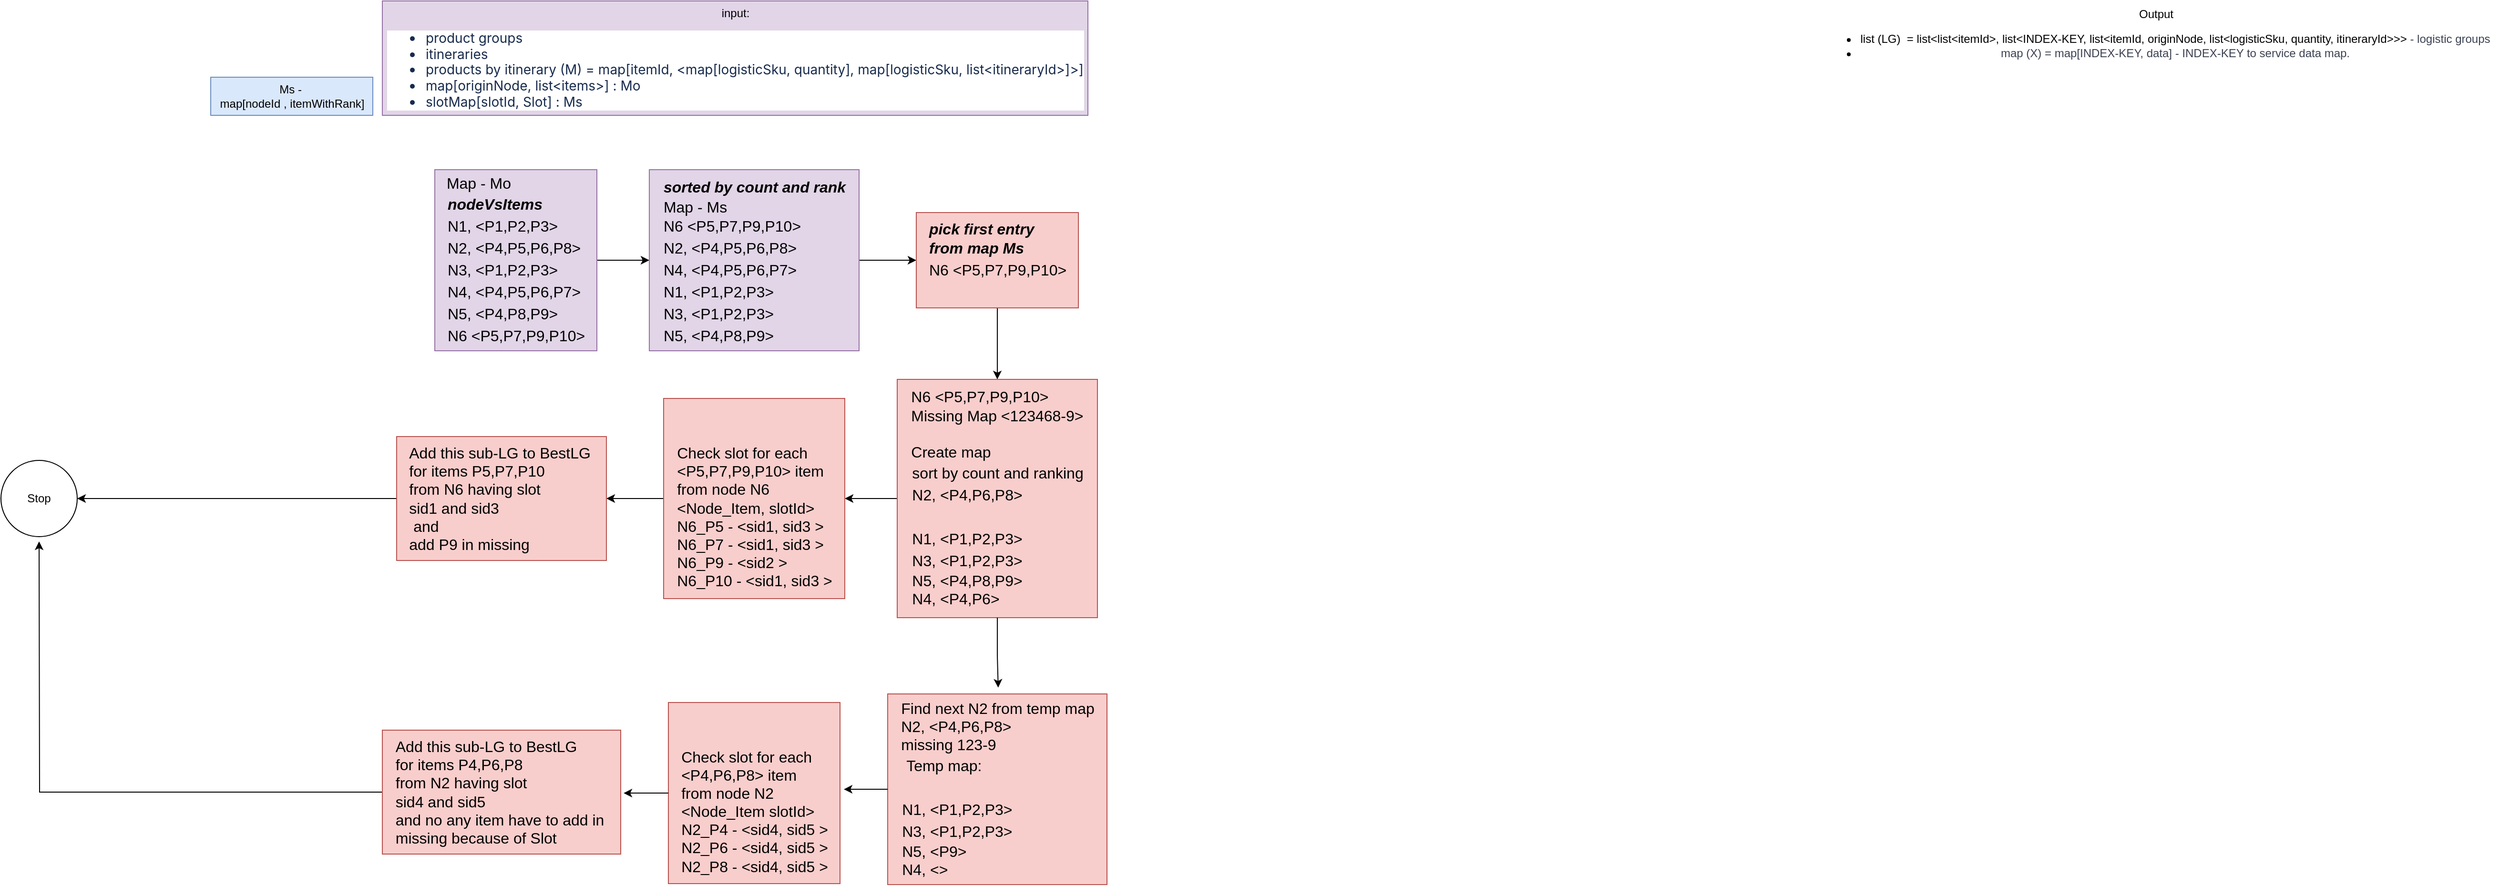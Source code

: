<mxfile version="22.0.8" type="github">
  <diagram name="Page-1" id="9EPMFbJx0SKcXHK0CWiS">
    <mxGraphModel dx="3134" dy="803" grid="1" gridSize="10" guides="1" tooltips="1" connect="1" arrows="1" fold="1" page="1" pageScale="1" pageWidth="850" pageHeight="1100" math="0" shadow="0">
      <root>
        <mxCell id="0" />
        <mxCell id="1" parent="0" />
        <mxCell id="5KIaICnGzWLjP3K4rvhd-1" value="input:&lt;br&gt;&lt;ul style=&quot;margin: 10px 0px 0px; color: rgb(23, 43, 77); font-family: -apple-system, &amp;quot;system-ui&amp;quot;, &amp;quot;Segoe UI&amp;quot;, Roboto, Oxygen, Ubuntu, &amp;quot;Fira Sans&amp;quot;, &amp;quot;Droid Sans&amp;quot;, &amp;quot;Helvetica Neue&amp;quot;, sans-serif; font-size: 14px; text-align: start; background-color: rgb(255, 255, 255);&quot;&gt;&lt;li&gt;product groups&lt;/li&gt;&lt;li&gt;itineraries&lt;/li&gt;&lt;li&gt;products by itinerary (M) =&amp;nbsp;map[itemId, &amp;lt;map[logisticSku, quantity], map[logisticSku, list&amp;lt;itineraryId&amp;gt;]&amp;gt;]&lt;/li&gt;&lt;li&gt;map[originNode, list&amp;lt;items&amp;gt;] : Mo&lt;/li&gt;&lt;li&gt;slotMap[slotId, Slot] : Ms&lt;/li&gt;&lt;/ul&gt;" style="text;html=1;align=center;verticalAlign=middle;resizable=0;points=[];autosize=1;strokeColor=#9673a6;fillColor=#e1d5e7;" vertex="1" parent="1">
          <mxGeometry x="-800" y="13" width="740" height="120" as="geometry" />
        </mxCell>
        <mxCell id="5KIaICnGzWLjP3K4rvhd-2" value="Output&lt;br&gt;&lt;ul&gt;&lt;li&gt;list (LG)&amp;nbsp;&amp;nbsp;= list&amp;lt;list&amp;lt;itemId&amp;gt;, list&amp;lt;INDEX-KEY, list&amp;lt;itemId, originNode, list&amp;lt;logisticSku, quantity, itineraryId&amp;gt;&amp;gt;&amp;gt;&amp;nbsp;&lt;span style=&quot;color: #3b4151;&quot;&gt;- logistic groups&lt;/span&gt;&lt;/li&gt;&lt;li&gt;&lt;span style=&quot;color: #3b4151;&quot;&gt;map (X) = map[INDEX-KEY, data] - INDEX-KEY to service data map.&lt;/span&gt;&lt;/li&gt;&lt;/ul&gt;" style="text;html=1;align=center;verticalAlign=middle;resizable=0;points=[];autosize=1;strokeColor=none;fillColor=none;" vertex="1" parent="1">
          <mxGeometry x="700" y="13" width="720" height="80" as="geometry" />
        </mxCell>
        <mxCell id="5KIaICnGzWLjP3K4rvhd-22" value="" style="edgeStyle=orthogonalEdgeStyle;rounded=0;orthogonalLoop=1;jettySize=auto;html=1;" edge="1" parent="1" source="5KIaICnGzWLjP3K4rvhd-13" target="5KIaICnGzWLjP3K4rvhd-21">
          <mxGeometry relative="1" as="geometry" />
        </mxCell>
        <mxCell id="5KIaICnGzWLjP3K4rvhd-13" value="&lt;div style=&quot;font-size: medium; text-align: start;&quot; data-ccp-timestamp=&quot;1698992477842&quot;&gt;Map - Mo&lt;br&gt;&lt;table style=&quot;border-collapse: collapse; width: 100pt;&quot; width=&quot;133&quot;&gt;&lt;colgroup&gt;&lt;col style=&quot;width: 100pt;&quot; width=&quot;133&quot;&gt;&lt;/colgroup&gt;&lt;tbody&gt;&lt;tr style=&quot;height: 15.75pt;&quot; height=&quot;21&quot;&gt;&lt;td style=&quot;padding-top: 1px; padding-right: 1px; padding-left: 1px; font-size: 12pt; font-weight: 700; font-style: italic; font-family: Calibri, sans-serif; vertical-align: bottom; border: none; width: 100pt; height: 15.75pt;&quot; class=&quot;xl60&quot; height=&quot;21&quot; width=&quot;133&quot;&gt;nodeVsItems&lt;/td&gt;&lt;/tr&gt;&lt;tr style=&quot;height: 15.75pt;&quot; height=&quot;21&quot;&gt;&lt;td style=&quot;padding-top: 1px; padding-right: 1px; padding-left: 1px; font-size: 12pt; font-family: Calibri, sans-serif; vertical-align: bottom; border: none; height: 15.75pt;&quot; height=&quot;21&quot;&gt;N1, &amp;lt;P1,P2,P3&amp;gt;&lt;/td&gt;&lt;/tr&gt;&lt;tr style=&quot;height: 15.75pt;&quot; height=&quot;21&quot;&gt;&lt;td style=&quot;padding-top: 1px; padding-right: 1px; padding-left: 1px; font-size: 12pt; font-family: Calibri, sans-serif; vertical-align: bottom; border: none; height: 15.75pt;&quot; height=&quot;21&quot;&gt;N2, &amp;lt;P4,P5,P6,P8&amp;gt;&lt;/td&gt;&lt;/tr&gt;&lt;tr style=&quot;height: 15.75pt;&quot; height=&quot;21&quot;&gt;&lt;td style=&quot;padding-top: 1px; padding-right: 1px; padding-left: 1px; font-size: 12pt; font-family: Calibri, sans-serif; vertical-align: bottom; border: none; height: 15.75pt;&quot; height=&quot;21&quot;&gt;N3, &amp;lt;P1,P2,P3&amp;gt;&lt;/td&gt;&lt;/tr&gt;&lt;tr style=&quot;height: 15.75pt;&quot; height=&quot;21&quot;&gt;&lt;td style=&quot;padding-top: 1px; padding-right: 1px; padding-left: 1px; font-size: 12pt; font-family: Calibri, sans-serif; vertical-align: bottom; border: none; height: 15.75pt;&quot; height=&quot;21&quot;&gt;N4, &amp;lt;P4,P5,P6,P7&amp;gt;&lt;/td&gt;&lt;/tr&gt;&lt;tr style=&quot;height: 15.75pt;&quot; height=&quot;21&quot;&gt;&lt;td style=&quot;padding-top: 1px; padding-right: 1px; padding-left: 1px; font-size: 12pt; font-family: Calibri, sans-serif; vertical-align: bottom; border: none; height: 15.75pt;&quot; height=&quot;21&quot;&gt;N5, &amp;lt;P4,P8,P9&amp;gt;&lt;/td&gt;&lt;/tr&gt;&lt;tr style=&quot;height: 15.75pt;&quot; height=&quot;21&quot;&gt;&lt;td style=&quot;padding-top: 1px; padding-right: 1px; padding-left: 1px; font-size: 12pt; font-family: Calibri, sans-serif; vertical-align: bottom; border: none; height: 15.75pt;&quot; height=&quot;21&quot;&gt;N6 &amp;lt;P5,P7,P9,P10&amp;gt;&lt;/td&gt;&lt;/tr&gt;&lt;/tbody&gt;&lt;/table&gt;&lt;/div&gt;" style="text;html=1;align=center;verticalAlign=middle;resizable=0;points=[];autosize=1;strokeColor=#9673a6;fillColor=#e1d5e7;" vertex="1" parent="1">
          <mxGeometry x="-745" y="190" width="170" height="190" as="geometry" />
        </mxCell>
        <mxCell id="5KIaICnGzWLjP3K4rvhd-16" value="&lt;div style=&quot;font-size: medium; text-align: start;&quot; data-ccp-timestamp=&quot;1698992477842&quot;&gt;&lt;br&gt;&lt;/div&gt;" style="text;html=1;align=center;verticalAlign=middle;resizable=0;points=[];autosize=1;strokeColor=none;fillColor=none;" vertex="1" parent="1">
          <mxGeometry x="-420" y="168" width="20" height="30" as="geometry" />
        </mxCell>
        <mxCell id="5KIaICnGzWLjP3K4rvhd-29" value="" style="edgeStyle=orthogonalEdgeStyle;rounded=0;orthogonalLoop=1;jettySize=auto;html=1;" edge="1" parent="1" source="5KIaICnGzWLjP3K4rvhd-21" target="5KIaICnGzWLjP3K4rvhd-28">
          <mxGeometry relative="1" as="geometry" />
        </mxCell>
        <mxCell id="5KIaICnGzWLjP3K4rvhd-21" value="&lt;div style=&quot;font-size: medium; text-align: start;&quot; data-ccp-timestamp=&quot;1698992477842&quot;&gt;&lt;div style=&quot;&quot; data-ccp-timestamp=&quot;1698992558448&quot;&gt;&lt;table style=&quot;border-collapse: collapse; width: 100pt;&quot; width=&quot;133&quot;&gt;&lt;colgroup&gt;&lt;col style=&quot;width: 100pt;&quot; width=&quot;133&quot;&gt;&lt;/colgroup&gt;&lt;tbody&gt;&lt;tr style=&quot;height: 15.75pt;&quot; height=&quot;21&quot;&gt;&lt;td style=&quot;padding-top: 1px; padding-right: 1px; padding-left: 1px; font-size: 12pt; font-weight: 700; font-style: italic; font-family: Calibri, sans-serif; vertical-align: bottom; border: none; width: 100pt; height: 15.75pt;&quot; class=&quot;xl60&quot; height=&quot;21&quot; width=&quot;133&quot;&gt;sorted by count and rank&lt;/td&gt;&lt;/tr&gt;&lt;tr style=&quot;height: 15.75pt;&quot; height=&quot;21&quot;&gt;&lt;td style=&quot;padding-top: 1px; padding-right: 1px; padding-left: 1px; font-size: 12pt; font-family: Calibri, sans-serif; vertical-align: bottom; border: none; height: 15.75pt;&quot; height=&quot;21&quot;&gt;Map - Ms&lt;br&gt;N6 &amp;lt;P5,P7,P9,P10&amp;gt;&lt;/td&gt;&lt;/tr&gt;&lt;tr style=&quot;height: 15.75pt;&quot; height=&quot;21&quot;&gt;&lt;td style=&quot;padding-top: 1px; padding-right: 1px; padding-left: 1px; font-size: 12pt; font-family: Calibri, sans-serif; vertical-align: bottom; border: none; height: 15.75pt;&quot; height=&quot;21&quot;&gt;N2, &amp;lt;P4,P5,P6,P8&amp;gt;&lt;/td&gt;&lt;/tr&gt;&lt;tr style=&quot;height: 15.75pt;&quot; height=&quot;21&quot;&gt;&lt;td style=&quot;padding-top: 1px; padding-right: 1px; padding-left: 1px; font-size: 12pt; font-family: Calibri, sans-serif; vertical-align: bottom; border: none; height: 15.75pt;&quot; height=&quot;21&quot;&gt;N4, &amp;lt;P4,P5,P6,P7&amp;gt;&lt;/td&gt;&lt;/tr&gt;&lt;tr style=&quot;height: 15.75pt;&quot; height=&quot;21&quot;&gt;&lt;td style=&quot;padding-top: 1px; padding-right: 1px; padding-left: 1px; font-size: 12pt; font-family: Calibri, sans-serif; vertical-align: bottom; border: none; height: 15.75pt;&quot; height=&quot;21&quot;&gt;N1, &amp;lt;P1,P2,P3&amp;gt;&lt;/td&gt;&lt;/tr&gt;&lt;tr style=&quot;height: 15.75pt;&quot; height=&quot;21&quot;&gt;&lt;td style=&quot;padding-top: 1px; padding-right: 1px; padding-left: 1px; font-size: 12pt; font-family: Calibri, sans-serif; vertical-align: bottom; border: none; height: 15.75pt;&quot; height=&quot;21&quot;&gt;N3, &amp;lt;P1,P2,P3&amp;gt;&lt;/td&gt;&lt;/tr&gt;&lt;tr style=&quot;height: 15.75pt;&quot; height=&quot;21&quot;&gt;&lt;td style=&quot;padding-top: 1px; padding-right: 1px; padding-left: 1px; font-size: 12pt; font-family: Calibri, sans-serif; vertical-align: bottom; border: none; height: 15.75pt;&quot; height=&quot;21&quot;&gt;N5, &amp;lt;P4,P8,P9&amp;gt;&lt;/td&gt;&lt;/tr&gt;&lt;/tbody&gt;&lt;/table&gt;&lt;/div&gt;&lt;/div&gt;" style="text;html=1;align=center;verticalAlign=middle;resizable=0;points=[];autosize=1;strokeColor=#9673a6;fillColor=#e1d5e7;" vertex="1" parent="1">
          <mxGeometry x="-520" y="190" width="220" height="190" as="geometry" />
        </mxCell>
        <mxCell id="5KIaICnGzWLjP3K4rvhd-23" value="&lt;div style=&quot;font-size: medium; text-align: start;&quot; data-ccp-timestamp=&quot;1698992477842&quot;&gt;&lt;div style=&quot;&quot; data-ccp-timestamp=&quot;1698992632700&quot;&gt;&lt;br&gt;&lt;/div&gt;&lt;/div&gt;" style="text;html=1;align=center;verticalAlign=middle;resizable=0;points=[];autosize=1;strokeColor=none;fillColor=none;" vertex="1" parent="1">
          <mxGeometry x="-165" y="350" width="20" height="30" as="geometry" />
        </mxCell>
        <mxCell id="5KIaICnGzWLjP3K4rvhd-25" value="&lt;div style=&quot;font-size: medium; text-align: start;&quot; data-ccp-timestamp=&quot;1698992477842&quot;&gt;&lt;div style=&quot;&quot; data-ccp-timestamp=&quot;1698992558448&quot;&gt;&lt;div style=&quot;&quot; data-ccp-timestamp=&quot;1698992659482&quot;&gt;&lt;br&gt;&lt;/div&gt;&lt;/div&gt;&lt;/div&gt;" style="text;html=1;align=center;verticalAlign=middle;resizable=0;points=[];autosize=1;strokeColor=none;fillColor=none;" vertex="1" parent="1">
          <mxGeometry x="-85" y="350" width="20" height="30" as="geometry" />
        </mxCell>
        <mxCell id="5KIaICnGzWLjP3K4rvhd-33" value="" style="edgeStyle=orthogonalEdgeStyle;rounded=0;orthogonalLoop=1;jettySize=auto;html=1;" edge="1" parent="1" source="5KIaICnGzWLjP3K4rvhd-28" target="5KIaICnGzWLjP3K4rvhd-30">
          <mxGeometry relative="1" as="geometry" />
        </mxCell>
        <mxCell id="5KIaICnGzWLjP3K4rvhd-28" value="&lt;div style=&quot;font-size: medium; text-align: start;&quot; data-ccp-timestamp=&quot;1698992477842&quot;&gt;&lt;div style=&quot;&quot; data-ccp-timestamp=&quot;1698992558448&quot;&gt;&lt;table style=&quot;border-collapse: collapse; width: 100pt;&quot; width=&quot;133&quot;&gt;&lt;colgroup&gt;&lt;col style=&quot;width: 100pt;&quot; width=&quot;133&quot;&gt;&lt;/colgroup&gt;&lt;tbody&gt;&lt;tr style=&quot;height: 15.75pt;&quot; height=&quot;21&quot;&gt;&lt;td style=&quot;padding-top: 1px; padding-right: 1px; padding-left: 1px; font-size: 12pt; font-weight: 700; font-style: italic; font-family: Calibri, sans-serif; vertical-align: bottom; border: none; width: 100pt; height: 15.75pt;&quot; class=&quot;xl60&quot; height=&quot;21&quot; width=&quot;133&quot;&gt;pick first entry &lt;br&gt;from map Ms&lt;/td&gt;&lt;/tr&gt;&lt;tr style=&quot;height: 15.75pt;&quot; height=&quot;21&quot;&gt;&lt;td style=&quot;padding-top: 1px; padding-right: 1px; padding-left: 1px; font-size: 12pt; font-family: Calibri, sans-serif; vertical-align: bottom; border: none; height: 15.75pt;&quot; height=&quot;21&quot;&gt;N6 &amp;lt;P5,P7,P9,P10&amp;gt;&lt;br&gt;&lt;/td&gt;&lt;/tr&gt;&lt;tr style=&quot;height: 15.75pt;&quot; height=&quot;21&quot;&gt;&lt;td style=&quot;padding-top: 1px; padding-right: 1px; padding-left: 1px; font-size: 12pt; font-family: Calibri, sans-serif; vertical-align: bottom; border: none; height: 15.75pt;&quot; height=&quot;21&quot;&gt;&lt;br&gt;&lt;/td&gt;&lt;/tr&gt;&lt;/tbody&gt;&lt;/table&gt;&lt;/div&gt;&lt;/div&gt;" style="text;html=1;align=center;verticalAlign=middle;resizable=0;points=[];autosize=1;strokeColor=#b85450;fillColor=#f8cecc;" vertex="1" parent="1">
          <mxGeometry x="-240" y="235" width="170" height="100" as="geometry" />
        </mxCell>
        <mxCell id="5KIaICnGzWLjP3K4rvhd-45" value="" style="edgeStyle=orthogonalEdgeStyle;rounded=0;orthogonalLoop=1;jettySize=auto;html=1;" edge="1" parent="1" source="5KIaICnGzWLjP3K4rvhd-30" target="5KIaICnGzWLjP3K4rvhd-44">
          <mxGeometry relative="1" as="geometry" />
        </mxCell>
        <mxCell id="5KIaICnGzWLjP3K4rvhd-30" value="&lt;div style=&quot;font-size: medium; text-align: start;&quot; data-ccp-timestamp=&quot;1698992477842&quot;&gt;&lt;div style=&quot;&quot; data-ccp-timestamp=&quot;1698992558448&quot;&gt;N6 &amp;lt;P5,P7,P9,P10&amp;gt;&lt;br&gt;Missing Map &amp;lt;123468-9&amp;gt;&lt;br&gt;&lt;br&gt;&lt;/div&gt;&lt;div style=&quot;&quot; data-ccp-timestamp=&quot;1698992558448&quot;&gt;Create map&lt;br&gt;&lt;table style=&quot;border-color: var(--border-color); border-collapse: collapse; width: 100pt;&quot; width=&quot;133&quot;&gt;&lt;tbody style=&quot;border-color: var(--border-color);&quot;&gt;&lt;tr style=&quot;border-color: var(--border-color); height: 15.75pt;&quot; height=&quot;21&quot;&gt;&lt;td style=&quot;border: none; padding-top: 1px; padding-right: 1px; padding-left: 1px; font-size: 12pt; font-family: Calibri, sans-serif; vertical-align: bottom; height: 15.75pt;&quot; height=&quot;21&quot;&gt;sort by count and ranking&lt;/td&gt;&lt;/tr&gt;&lt;tr style=&quot;border-color: var(--border-color); height: 15.75pt;&quot; height=&quot;21&quot;&gt;&lt;td style=&quot;border: none; padding-top: 1px; padding-right: 1px; padding-left: 1px; font-size: 12pt; font-family: Calibri, sans-serif; vertical-align: bottom; height: 15.75pt;&quot; height=&quot;21&quot;&gt;N2, &amp;lt;P4,P6,P8&amp;gt;&lt;/td&gt;&lt;/tr&gt;&lt;tr style=&quot;border-color: var(--border-color); height: 15.75pt;&quot; height=&quot;21&quot;&gt;&lt;td style=&quot;border: none; padding-top: 1px; padding-right: 1px; padding-left: 1px; font-size: 12pt; font-family: Calibri, sans-serif; vertical-align: bottom; height: 15.75pt;&quot; height=&quot;21&quot;&gt;&lt;br&gt;&lt;/td&gt;&lt;/tr&gt;&lt;tr style=&quot;border-color: var(--border-color); height: 15.75pt;&quot; height=&quot;21&quot;&gt;&lt;td style=&quot;border: none; padding-top: 1px; padding-right: 1px; padding-left: 1px; font-size: 12pt; font-family: Calibri, sans-serif; vertical-align: bottom; height: 15.75pt;&quot; height=&quot;21&quot;&gt;N1, &amp;lt;P1,P2,P3&amp;gt;&lt;/td&gt;&lt;/tr&gt;&lt;tr style=&quot;border-color: var(--border-color); height: 15.75pt;&quot; height=&quot;21&quot;&gt;&lt;td style=&quot;border: none; padding-top: 1px; padding-right: 1px; padding-left: 1px; font-size: 12pt; font-family: Calibri, sans-serif; vertical-align: bottom; height: 15.75pt;&quot; height=&quot;21&quot;&gt;N3, &amp;lt;P1,P2,P3&amp;gt;&lt;/td&gt;&lt;/tr&gt;&lt;tr style=&quot;border-color: var(--border-color); height: 15.75pt;&quot; height=&quot;21&quot;&gt;&lt;td style=&quot;border: none; padding-top: 1px; padding-right: 1px; padding-left: 1px; font-size: 12pt; font-family: Calibri, sans-serif; vertical-align: bottom; height: 15.75pt;&quot; height=&quot;21&quot;&gt;N5, &amp;lt;P4,P8,P9&amp;gt;&lt;br&gt;N4, &amp;lt;P4,P6&amp;gt;&lt;br&gt;&lt;/td&gt;&lt;/tr&gt;&lt;/tbody&gt;&lt;/table&gt;&lt;/div&gt;&lt;/div&gt;" style="text;html=1;align=center;verticalAlign=middle;resizable=0;points=[];autosize=1;fillColor=#f8cecc;strokeColor=#b85450;" vertex="1" parent="1">
          <mxGeometry x="-260" y="410" width="210" height="250" as="geometry" />
        </mxCell>
        <mxCell id="5KIaICnGzWLjP3K4rvhd-34" value="&lt;div style=&quot;font-size: medium; text-align: start;&quot; data-ccp-timestamp=&quot;1698992477842&quot;&gt;&lt;div style=&quot;&quot; data-ccp-timestamp=&quot;1698992558448&quot;&gt;Find next N2 from temp map&lt;br&gt;N2, &amp;lt;P4,P6,P8&amp;gt;&lt;br style=&quot;border-color: var(--border-color);&quot;&gt;missing 123-9&lt;br&gt;&lt;table style=&quot;border-color: var(--border-color); border-collapse: collapse; width: 100pt;&quot; width=&quot;133&quot;&gt;&lt;tbody style=&quot;border-color: var(--border-color);&quot;&gt;&lt;tr style=&quot;border-color: var(--border-color); height: 15.75pt;&quot; height=&quot;21&quot;&gt;&lt;td style=&quot;border: none; padding-top: 1px; padding-right: 1px; padding-left: 1px; font-size: 12pt; font-family: Calibri, sans-serif; vertical-align: bottom; height: 15.75pt;&quot; height=&quot;21&quot;&gt;&amp;nbsp;Temp map:&lt;/td&gt;&lt;/tr&gt;&lt;tr style=&quot;border-color: var(--border-color); height: 15.75pt;&quot; height=&quot;21&quot;&gt;&lt;td style=&quot;border: none; padding-top: 1px; padding-right: 1px; padding-left: 1px; font-size: 12pt; font-family: Calibri, sans-serif; vertical-align: bottom; height: 15.75pt;&quot; height=&quot;21&quot;&gt;&lt;br style=&quot;border-color: var(--border-color);&quot;&gt;&lt;/td&gt;&lt;/tr&gt;&lt;tr style=&quot;border-color: var(--border-color); height: 15.75pt;&quot; height=&quot;21&quot;&gt;&lt;td style=&quot;border: none; padding-top: 1px; padding-right: 1px; padding-left: 1px; font-size: 12pt; font-family: Calibri, sans-serif; vertical-align: bottom; height: 15.75pt;&quot; height=&quot;21&quot;&gt;N1, &amp;lt;P1,P2,P3&amp;gt;&lt;/td&gt;&lt;/tr&gt;&lt;tr style=&quot;border-color: var(--border-color); height: 15.75pt;&quot; height=&quot;21&quot;&gt;&lt;td style=&quot;border: none; padding-top: 1px; padding-right: 1px; padding-left: 1px; font-size: 12pt; font-family: Calibri, sans-serif; vertical-align: bottom; height: 15.75pt;&quot; height=&quot;21&quot;&gt;N3, &amp;lt;P1,P2,P3&amp;gt;&lt;/td&gt;&lt;/tr&gt;&lt;tr style=&quot;border-color: var(--border-color); height: 15.75pt;&quot; height=&quot;21&quot;&gt;&lt;td style=&quot;border: none; padding-top: 1px; padding-right: 1px; padding-left: 1px; font-size: 12pt; font-family: Calibri, sans-serif; vertical-align: bottom; height: 15.75pt;&quot; height=&quot;21&quot;&gt;N5, &amp;lt;P9&amp;gt;&lt;br style=&quot;border-color: var(--border-color);&quot;&gt;N4, &amp;lt;&amp;gt;&lt;/td&gt;&lt;/tr&gt;&lt;/tbody&gt;&lt;/table&gt;&lt;/div&gt;&lt;/div&gt;" style="text;html=1;align=center;verticalAlign=middle;resizable=0;points=[];autosize=1;strokeColor=#b85450;fillColor=#f8cecc;" vertex="1" parent="1">
          <mxGeometry x="-270" y="740" width="230" height="200" as="geometry" />
        </mxCell>
        <mxCell id="5KIaICnGzWLjP3K4rvhd-47" value="" style="edgeStyle=orthogonalEdgeStyle;rounded=0;orthogonalLoop=1;jettySize=auto;html=1;" edge="1" parent="1" source="5KIaICnGzWLjP3K4rvhd-44" target="5KIaICnGzWLjP3K4rvhd-46">
          <mxGeometry relative="1" as="geometry" />
        </mxCell>
        <mxCell id="5KIaICnGzWLjP3K4rvhd-44" value="&lt;div style=&quot;font-size: medium; text-align: start;&quot; data-ccp-timestamp=&quot;1698992477842&quot;&gt;&lt;div style=&quot;&quot; data-ccp-timestamp=&quot;1698992558448&quot;&gt;&lt;br&gt;&lt;/div&gt;&lt;div style=&quot;&quot; data-ccp-timestamp=&quot;1698992558448&quot;&gt;&lt;br&gt;Check slot for each&amp;nbsp;&lt;br&gt;&amp;lt;P5,P7,P9,P10&amp;gt;&lt;span style=&quot;background-color: initial;&quot;&gt;&amp;nbsp;item &lt;br&gt;from node&amp;nbsp;&lt;/span&gt;N6&lt;br&gt;&amp;lt;Node_Item, slotId&amp;gt;&lt;br&gt;N6_P5 - &amp;lt;sid1,&amp;nbsp;sid3&lt;span style=&quot;background-color: initial; border-color: var(--border-color);&quot;&gt;&amp;nbsp;&lt;/span&gt;&lt;span style=&quot;background-color: initial;&quot;&gt;&amp;gt;&lt;/span&gt;&lt;/div&gt;&lt;div style=&quot;&quot; data-ccp-timestamp=&quot;1698992558448&quot;&gt;N6_P7 - &amp;lt;sid1,&amp;nbsp;sid3&lt;span style=&quot;background-color: initial; border-color: var(--border-color);&quot;&gt;&amp;nbsp;&lt;/span&gt;&lt;span style=&quot;background-color: initial;&quot;&gt;&amp;gt;&lt;/span&gt;&lt;/div&gt;&lt;div style=&quot;&quot; data-ccp-timestamp=&quot;1698992558448&quot;&gt;N6_P9 - &amp;lt;sid2&lt;span style=&quot;background-color: initial; border-color: var(--border-color);&quot;&gt;&amp;nbsp;&lt;/span&gt;&lt;span style=&quot;background-color: initial;&quot;&gt;&amp;gt;&lt;/span&gt;&lt;/div&gt;&lt;div style=&quot;&quot; data-ccp-timestamp=&quot;1698992558448&quot;&gt;N6_P10 - &amp;lt;sid1,&amp;nbsp;&lt;span style=&quot;background-color: initial;&quot;&gt;sid3&lt;/span&gt;&lt;span style=&quot;background-color: initial; border-color: var(--border-color);&quot;&gt;&amp;nbsp;&lt;/span&gt;&lt;span style=&quot;background-color: initial;&quot;&gt;&amp;gt;&lt;/span&gt;&lt;/div&gt;&lt;/div&gt;" style="text;html=1;align=center;verticalAlign=middle;resizable=0;points=[];autosize=1;strokeColor=#b85450;fillColor=#f8cecc;" vertex="1" parent="1">
          <mxGeometry x="-505" y="430" width="190" height="210" as="geometry" />
        </mxCell>
        <mxCell id="5KIaICnGzWLjP3K4rvhd-51" style="edgeStyle=orthogonalEdgeStyle;rounded=0;orthogonalLoop=1;jettySize=auto;html=1;entryX=1;entryY=0.5;entryDx=0;entryDy=0;" edge="1" parent="1" source="5KIaICnGzWLjP3K4rvhd-46" target="5KIaICnGzWLjP3K4rvhd-50">
          <mxGeometry relative="1" as="geometry" />
        </mxCell>
        <mxCell id="5KIaICnGzWLjP3K4rvhd-46" value="&lt;div style=&quot;font-size: medium; text-align: start;&quot; data-ccp-timestamp=&quot;1698992477842&quot;&gt;&lt;div style=&quot;&quot; data-ccp-timestamp=&quot;1698992558448&quot;&gt;Add this sub-LG to BestLG&amp;nbsp;&lt;br&gt;for items P5,P7,P10&amp;nbsp;&lt;br&gt;&lt;/div&gt;&lt;div style=&quot;&quot; data-ccp-timestamp=&quot;1698992558448&quot;&gt;from N6 having slot&amp;nbsp;&lt;br&gt;sid1 and sid3&lt;br&gt;&amp;nbsp;and&lt;br&gt;add P9 in missing&amp;nbsp;&lt;/div&gt;&lt;/div&gt;" style="text;html=1;align=center;verticalAlign=middle;resizable=0;points=[];autosize=1;strokeColor=#b85450;fillColor=#f8cecc;" vertex="1" parent="1">
          <mxGeometry x="-785" y="470" width="220" height="130" as="geometry" />
        </mxCell>
        <mxCell id="5KIaICnGzWLjP3K4rvhd-48" value="&lt;div style=&quot;font-size: medium; text-align: start;&quot; data-ccp-timestamp=&quot;1698992477842&quot;&gt;&lt;div style=&quot;&quot; data-ccp-timestamp=&quot;1698992558448&quot;&gt;&lt;br&gt;&lt;/div&gt;&lt;/div&gt;" style="text;html=1;align=center;verticalAlign=middle;resizable=0;points=[];autosize=1;strokeColor=none;fillColor=none;" vertex="1" parent="1">
          <mxGeometry x="-945" y="460" width="20" height="30" as="geometry" />
        </mxCell>
        <mxCell id="5KIaICnGzWLjP3K4rvhd-50" value="Stop" style="ellipse;whiteSpace=wrap;html=1;aspect=fixed;" vertex="1" parent="1">
          <mxGeometry x="-1200" y="495" width="80" height="80" as="geometry" />
        </mxCell>
        <mxCell id="5KIaICnGzWLjP3K4rvhd-52" style="edgeStyle=orthogonalEdgeStyle;rounded=0;orthogonalLoop=1;jettySize=auto;html=1;entryX=0.504;entryY=-0.033;entryDx=0;entryDy=0;entryPerimeter=0;" edge="1" parent="1" source="5KIaICnGzWLjP3K4rvhd-30" target="5KIaICnGzWLjP3K4rvhd-34">
          <mxGeometry relative="1" as="geometry" />
        </mxCell>
        <mxCell id="5KIaICnGzWLjP3K4rvhd-53" value="&lt;div style=&quot;font-size: medium; text-align: start;&quot; data-ccp-timestamp=&quot;1698992477842&quot;&gt;&lt;div style=&quot;&quot; data-ccp-timestamp=&quot;1698992558448&quot;&gt;&lt;br&gt;&lt;/div&gt;&lt;div style=&quot;&quot; data-ccp-timestamp=&quot;1698992558448&quot;&gt;&lt;br&gt;Check slot for each&amp;nbsp;&lt;br&gt;&amp;lt;P4,P6,P8&amp;gt;&lt;span style=&quot;background-color: initial;&quot;&gt;&amp;nbsp;item &lt;br&gt;from node&amp;nbsp;&lt;/span&gt;N2&lt;br&gt;&amp;lt;Node_Item slotId&amp;gt;&lt;br&gt;N2_P4 - &amp;lt;sid4,&amp;nbsp;sid5&amp;nbsp;&lt;span style=&quot;background-color: initial;&quot;&gt;&amp;gt;&lt;/span&gt;&lt;/div&gt;&lt;div style=&quot;&quot; data-ccp-timestamp=&quot;1698992558448&quot;&gt;N2_P6 - &amp;lt;sid4,&amp;nbsp;sid5&amp;nbsp;&lt;span style=&quot;background-color: initial;&quot;&gt;&amp;gt;&lt;/span&gt;&lt;/div&gt;&lt;div style=&quot;&quot; data-ccp-timestamp=&quot;1698992558448&quot;&gt;N2_P8 - &amp;lt;sid4,&amp;nbsp;sid5&amp;nbsp;&lt;span style=&quot;background-color: initial;&quot;&gt;&amp;gt;&lt;/span&gt;&lt;/div&gt;&lt;/div&gt;" style="text;html=1;align=center;verticalAlign=middle;resizable=0;points=[];autosize=1;strokeColor=#b85450;fillColor=#f8cecc;" vertex="1" parent="1">
          <mxGeometry x="-500" y="749" width="180" height="190" as="geometry" />
        </mxCell>
        <mxCell id="5KIaICnGzWLjP3K4rvhd-54" style="edgeStyle=orthogonalEdgeStyle;rounded=0;orthogonalLoop=1;jettySize=auto;html=1;entryX=1.022;entryY=0.479;entryDx=0;entryDy=0;entryPerimeter=0;" edge="1" parent="1" source="5KIaICnGzWLjP3K4rvhd-34" target="5KIaICnGzWLjP3K4rvhd-53">
          <mxGeometry relative="1" as="geometry" />
        </mxCell>
        <mxCell id="5KIaICnGzWLjP3K4rvhd-55" value="Ms -&amp;nbsp;&lt;br&gt;map[nodeId , itemWithRank]" style="text;html=1;align=center;verticalAlign=middle;resizable=0;points=[];autosize=1;strokeColor=#6c8ebf;fillColor=#dae8fc;" vertex="1" parent="1">
          <mxGeometry x="-980" y="93" width="170" height="40" as="geometry" />
        </mxCell>
        <mxCell id="5KIaICnGzWLjP3K4rvhd-58" style="edgeStyle=orthogonalEdgeStyle;rounded=0;orthogonalLoop=1;jettySize=auto;html=1;" edge="1" parent="1" source="5KIaICnGzWLjP3K4rvhd-56">
          <mxGeometry relative="1" as="geometry">
            <mxPoint x="-1160" y="580" as="targetPoint" />
          </mxGeometry>
        </mxCell>
        <mxCell id="5KIaICnGzWLjP3K4rvhd-56" value="&lt;div style=&quot;font-size: medium; text-align: start;&quot; data-ccp-timestamp=&quot;1698992477842&quot;&gt;&lt;div style=&quot;&quot; data-ccp-timestamp=&quot;1698992558448&quot;&gt;Add this sub-LG to BestLG&amp;nbsp;&lt;br&gt;for items P4,P6,P8&amp;nbsp;&lt;br&gt;&lt;/div&gt;&lt;div style=&quot;&quot; data-ccp-timestamp=&quot;1698992558448&quot;&gt;from N2 having slot&amp;nbsp;&lt;br&gt;sid4 and sid5&lt;br&gt;and no any item have to add in&amp;nbsp;&lt;br&gt;missing because of Slot&amp;nbsp;&lt;/div&gt;&lt;/div&gt;" style="text;html=1;align=center;verticalAlign=middle;resizable=0;points=[];autosize=1;strokeColor=#b85450;fillColor=#f8cecc;" vertex="1" parent="1">
          <mxGeometry x="-800" y="778" width="250" height="130" as="geometry" />
        </mxCell>
        <mxCell id="5KIaICnGzWLjP3K4rvhd-57" style="edgeStyle=orthogonalEdgeStyle;rounded=0;orthogonalLoop=1;jettySize=auto;html=1;entryX=1.012;entryY=0.508;entryDx=0;entryDy=0;entryPerimeter=0;" edge="1" parent="1" source="5KIaICnGzWLjP3K4rvhd-53" target="5KIaICnGzWLjP3K4rvhd-56">
          <mxGeometry relative="1" as="geometry" />
        </mxCell>
      </root>
    </mxGraphModel>
  </diagram>
</mxfile>
